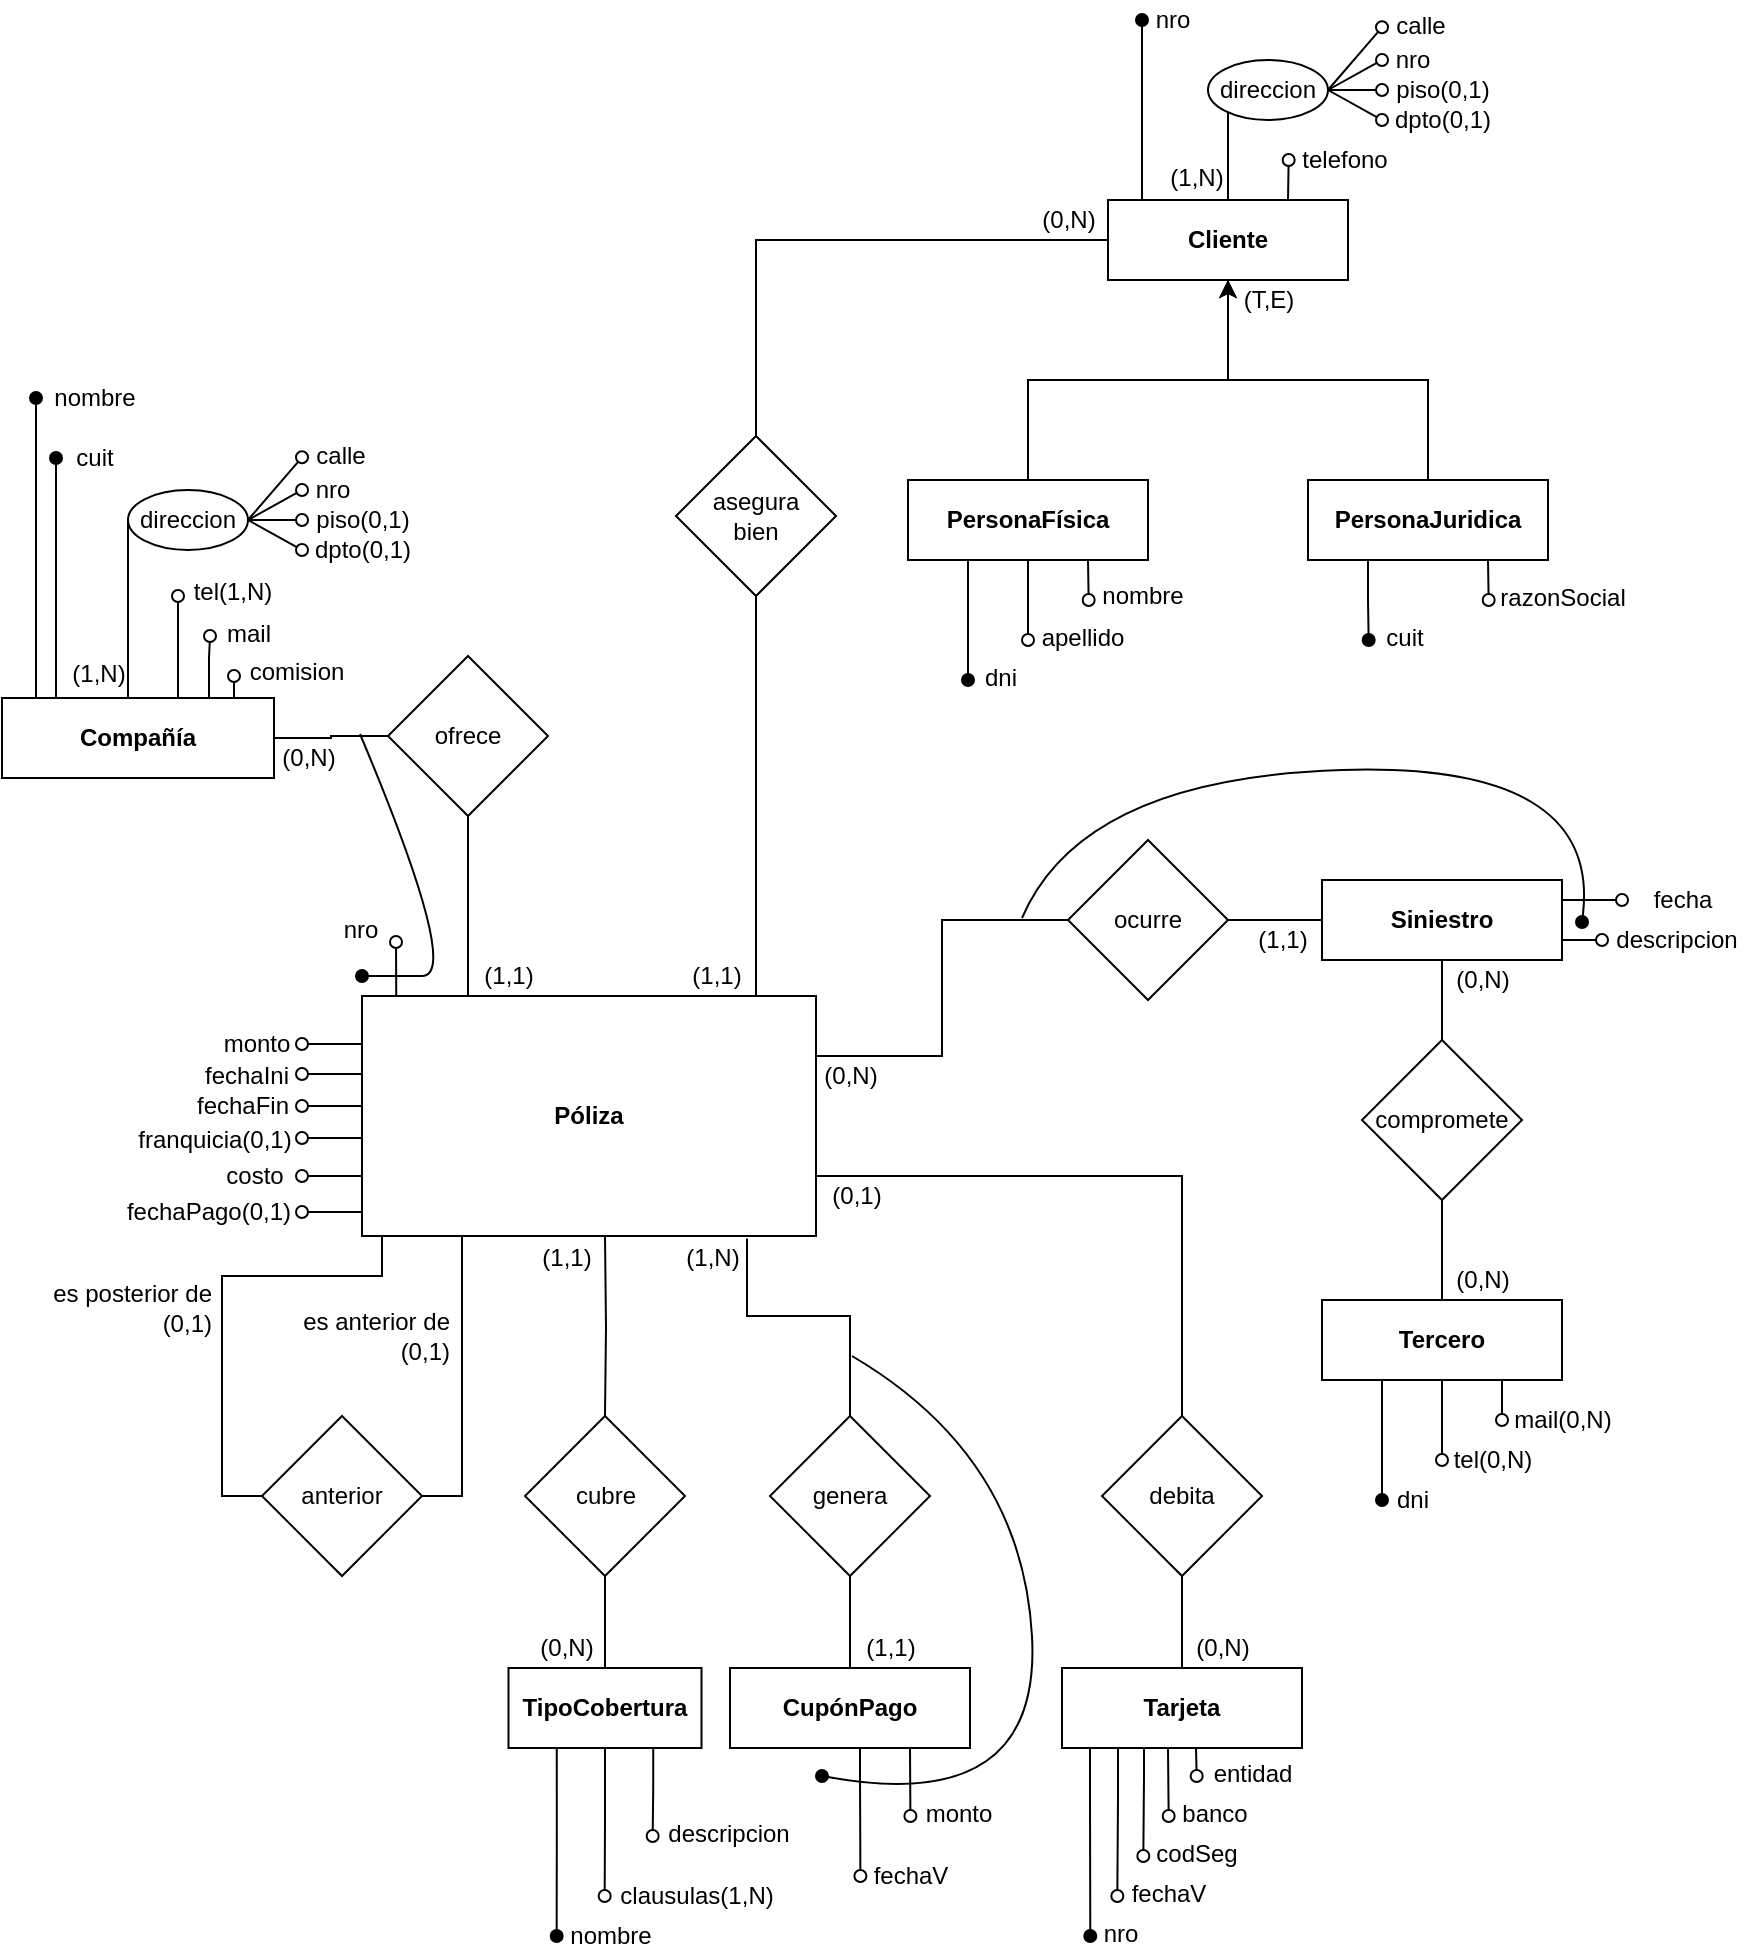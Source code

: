 <mxfile version="17.2.4" type="device"><diagram id="t_TTDD3lENmrifHPgmOO" name="Página-1"><mxGraphModel dx="1695" dy="565" grid="1" gridSize="10" guides="1" tooltips="1" connect="1" arrows="1" fold="1" page="1" pageScale="1" pageWidth="827" pageHeight="1169" math="0" shadow="0"><root><mxCell id="0"/><mxCell id="1" parent="0"/><mxCell id="Z86FWM4qyyro3X5JIJhJ-147" style="edgeStyle=orthogonalEdgeStyle;rounded=0;orthogonalLoop=1;jettySize=auto;html=1;exitX=0.5;exitY=0;exitDx=0;exitDy=0;endArrow=oval;endFill=0;" parent="1" edge="1"><mxGeometry relative="1" as="geometry"><mxPoint x="66" y="380" as="targetPoint"/><mxPoint x="66" y="391" as="sourcePoint"/></mxGeometry></mxCell><mxCell id="Z86FWM4qyyro3X5JIJhJ-149" style="edgeStyle=orthogonalEdgeStyle;rounded=0;orthogonalLoop=1;jettySize=auto;html=1;exitX=0.5;exitY=0;exitDx=0;exitDy=0;endArrow=oval;endFill=0;" parent="1" edge="1"><mxGeometry relative="1" as="geometry"><mxPoint x="38" y="340" as="targetPoint"/><mxPoint x="38" y="391" as="sourcePoint"/></mxGeometry></mxCell><mxCell id="Z86FWM4qyyro3X5JIJhJ-1" value="Compañía" style="rounded=0;whiteSpace=wrap;html=1;fontStyle=1" parent="1" vertex="1"><mxGeometry x="-50" y="391" width="136" height="40" as="geometry"/></mxCell><mxCell id="Z86FWM4qyyro3X5JIJhJ-36" style="edgeStyle=orthogonalEdgeStyle;rounded=0;orthogonalLoop=1;jettySize=auto;html=1;exitX=0;exitY=0.5;exitDx=0;exitDy=0;entryX=0.5;entryY=0;entryDx=0;entryDy=0;endArrow=none;endFill=0;" parent="1" source="Z86FWM4qyyro3X5JIJhJ-2" target="Z86FWM4qyyro3X5JIJhJ-35" edge="1"><mxGeometry relative="1" as="geometry"/></mxCell><mxCell id="Z86FWM4qyyro3X5JIJhJ-103" style="edgeStyle=orthogonalEdgeStyle;rounded=0;orthogonalLoop=1;jettySize=auto;html=1;exitX=0.75;exitY=0;exitDx=0;exitDy=0;endArrow=oval;endFill=0;" parent="1" source="Z86FWM4qyyro3X5JIJhJ-2" edge="1"><mxGeometry relative="1" as="geometry"><mxPoint x="593.333" y="122" as="targetPoint"/></mxGeometry></mxCell><mxCell id="Z86FWM4qyyro3X5JIJhJ-110" style="edgeStyle=orthogonalEdgeStyle;rounded=0;orthogonalLoop=1;jettySize=auto;html=1;exitX=0.5;exitY=0;exitDx=0;exitDy=0;entryX=0;entryY=0.5;entryDx=0;entryDy=0;endArrow=none;endFill=0;" parent="1" source="Z86FWM4qyyro3X5JIJhJ-2" target="Z86FWM4qyyro3X5JIJhJ-107" edge="1"><mxGeometry relative="1" as="geometry"><Array as="points"><mxPoint x="563" y="87"/></Array></mxGeometry></mxCell><mxCell id="Z86FWM4qyyro3X5JIJhJ-111" style="edgeStyle=orthogonalEdgeStyle;rounded=0;orthogonalLoop=1;jettySize=auto;html=1;exitX=0.25;exitY=0;exitDx=0;exitDy=0;endArrow=oval;endFill=1;" parent="1" source="Z86FWM4qyyro3X5JIJhJ-2" edge="1"><mxGeometry relative="1" as="geometry"><mxPoint x="520" y="52" as="targetPoint"/><Array as="points"><mxPoint x="520" y="142"/></Array></mxGeometry></mxCell><mxCell id="Z86FWM4qyyro3X5JIJhJ-2" value="Cliente" style="rounded=0;whiteSpace=wrap;html=1;fontStyle=1" parent="1" vertex="1"><mxGeometry x="503" y="142" width="120" height="40" as="geometry"/></mxCell><mxCell id="Z86FWM4qyyro3X5JIJhJ-5" style="edgeStyle=orthogonalEdgeStyle;rounded=0;orthogonalLoop=1;jettySize=auto;html=1;exitX=0.5;exitY=0;exitDx=0;exitDy=0;entryX=0.5;entryY=1;entryDx=0;entryDy=0;" parent="1" source="Z86FWM4qyyro3X5JIJhJ-3" target="Z86FWM4qyyro3X5JIJhJ-2" edge="1"><mxGeometry relative="1" as="geometry"/></mxCell><mxCell id="Z86FWM4qyyro3X5JIJhJ-121" style="edgeStyle=none;rounded=0;orthogonalLoop=1;jettySize=auto;html=1;exitX=0.25;exitY=1;exitDx=0;exitDy=0;endArrow=oval;endFill=1;" parent="1" source="Z86FWM4qyyro3X5JIJhJ-3" edge="1"><mxGeometry relative="1" as="geometry"><mxPoint x="433" y="382" as="targetPoint"/></mxGeometry></mxCell><mxCell id="Z86FWM4qyyro3X5JIJhJ-122" style="edgeStyle=orthogonalEdgeStyle;rounded=0;orthogonalLoop=1;jettySize=auto;html=1;exitX=0.5;exitY=1;exitDx=0;exitDy=0;endArrow=oval;endFill=0;" parent="1" source="Z86FWM4qyyro3X5JIJhJ-3" edge="1"><mxGeometry relative="1" as="geometry"><mxPoint x="463" y="362" as="targetPoint"/></mxGeometry></mxCell><mxCell id="Z86FWM4qyyro3X5JIJhJ-123" style="edgeStyle=none;rounded=0;orthogonalLoop=1;jettySize=auto;html=1;exitX=0.75;exitY=1;exitDx=0;exitDy=0;endArrow=oval;endFill=0;" parent="1" source="Z86FWM4qyyro3X5JIJhJ-3" edge="1"><mxGeometry relative="1" as="geometry"><mxPoint x="493.333" y="342" as="targetPoint"/></mxGeometry></mxCell><mxCell id="Z86FWM4qyyro3X5JIJhJ-3" value="PersonaFísica" style="rounded=0;whiteSpace=wrap;html=1;fontStyle=1" parent="1" vertex="1"><mxGeometry x="403" y="282" width="120" height="40" as="geometry"/></mxCell><mxCell id="Z86FWM4qyyro3X5JIJhJ-6" style="edgeStyle=orthogonalEdgeStyle;rounded=0;orthogonalLoop=1;jettySize=auto;html=1;exitX=0.5;exitY=0;exitDx=0;exitDy=0;entryX=0.5;entryY=1;entryDx=0;entryDy=0;" parent="1" source="Z86FWM4qyyro3X5JIJhJ-4" target="Z86FWM4qyyro3X5JIJhJ-2" edge="1"><mxGeometry relative="1" as="geometry"/></mxCell><mxCell id="Z86FWM4qyyro3X5JIJhJ-127" style="edgeStyle=orthogonalEdgeStyle;rounded=0;orthogonalLoop=1;jettySize=auto;html=1;exitX=0.75;exitY=1;exitDx=0;exitDy=0;endArrow=oval;endFill=0;" parent="1" source="Z86FWM4qyyro3X5JIJhJ-4" edge="1"><mxGeometry relative="1" as="geometry"><mxPoint x="693.333" y="342" as="targetPoint"/></mxGeometry></mxCell><mxCell id="Z86FWM4qyyro3X5JIJhJ-129" style="edgeStyle=orthogonalEdgeStyle;rounded=0;orthogonalLoop=1;jettySize=auto;html=1;exitX=0.25;exitY=1;exitDx=0;exitDy=0;endArrow=oval;endFill=1;" parent="1" source="Z86FWM4qyyro3X5JIJhJ-4" edge="1"><mxGeometry relative="1" as="geometry"><mxPoint x="633.333" y="362" as="targetPoint"/></mxGeometry></mxCell><mxCell id="Z86FWM4qyyro3X5JIJhJ-4" value="PersonaJuridica" style="rounded=0;whiteSpace=wrap;html=1;fontStyle=1" parent="1" vertex="1"><mxGeometry x="603" y="282" width="120" height="40" as="geometry"/></mxCell><mxCell id="Z86FWM4qyyro3X5JIJhJ-7" value="(T,E)" style="text;html=1;align=center;verticalAlign=middle;resizable=0;points=[];autosize=1;strokeColor=none;fillColor=none;" parent="1" vertex="1"><mxGeometry x="563" y="182" width="40" height="20" as="geometry"/></mxCell><mxCell id="Z86FWM4qyyro3X5JIJhJ-18" style="edgeStyle=orthogonalEdgeStyle;rounded=0;orthogonalLoop=1;jettySize=auto;html=1;exitX=0.5;exitY=1;exitDx=0;exitDy=0;entryX=0.5;entryY=0;entryDx=0;entryDy=0;endArrow=none;endFill=0;" parent="1" target="Z86FWM4qyyro3X5JIJhJ-17" edge="1"><mxGeometry relative="1" as="geometry"><mxPoint x="251.5" y="660.0" as="sourcePoint"/></mxGeometry></mxCell><mxCell id="Z86FWM4qyyro3X5JIJhJ-21" style="edgeStyle=orthogonalEdgeStyle;rounded=0;orthogonalLoop=1;jettySize=auto;html=1;exitX=0.848;exitY=1.01;exitDx=0;exitDy=0;entryX=0.5;entryY=0;entryDx=0;entryDy=0;endArrow=none;endFill=0;exitPerimeter=0;" parent="1" source="Z86FWM4qyyro3X5JIJhJ-8" target="Z86FWM4qyyro3X5JIJhJ-20" edge="1"><mxGeometry relative="1" as="geometry"><Array as="points"><mxPoint x="322" y="700"/><mxPoint x="374" y="700"/></Array></mxGeometry></mxCell><mxCell id="Z86FWM4qyyro3X5JIJhJ-24" style="edgeStyle=orthogonalEdgeStyle;rounded=0;orthogonalLoop=1;jettySize=auto;html=1;exitX=0.25;exitY=1;exitDx=0;exitDy=0;entryX=1;entryY=0.5;entryDx=0;entryDy=0;endArrow=none;endFill=0;" parent="1" source="Z86FWM4qyyro3X5JIJhJ-8" target="Z86FWM4qyyro3X5JIJhJ-23" edge="1"><mxGeometry relative="1" as="geometry"><Array as="points"><mxPoint x="180" y="660"/><mxPoint x="180" y="790"/></Array></mxGeometry></mxCell><mxCell id="Z86FWM4qyyro3X5JIJhJ-27" style="edgeStyle=orthogonalEdgeStyle;rounded=0;orthogonalLoop=1;jettySize=auto;html=1;exitX=1;exitY=0.75;exitDx=0;exitDy=0;entryX=0.5;entryY=0;entryDx=0;entryDy=0;endArrow=none;endFill=0;" parent="1" source="Z86FWM4qyyro3X5JIJhJ-8" target="Z86FWM4qyyro3X5JIJhJ-26" edge="1"><mxGeometry relative="1" as="geometry"/></mxCell><mxCell id="Z86FWM4qyyro3X5JIJhJ-30" style="edgeStyle=orthogonalEdgeStyle;rounded=0;orthogonalLoop=1;jettySize=auto;html=1;exitX=1;exitY=0.25;exitDx=0;exitDy=0;entryX=0;entryY=0.5;entryDx=0;entryDy=0;endArrow=none;endFill=0;" parent="1" source="Z86FWM4qyyro3X5JIJhJ-8" target="Z86FWM4qyyro3X5JIJhJ-29" edge="1"><mxGeometry relative="1" as="geometry"/></mxCell><mxCell id="Z86FWM4qyyro3X5JIJhJ-56" style="edgeStyle=orthogonalEdgeStyle;rounded=0;orthogonalLoop=1;jettySize=auto;html=1;exitX=0.115;exitY=-0.019;exitDx=0;exitDy=0;endArrow=oval;endFill=0;exitPerimeter=0;" parent="1" edge="1"><mxGeometry relative="1" as="geometry"><mxPoint x="147" y="513" as="targetPoint"/><mxPoint x="147.105" y="540.72" as="sourcePoint"/><Array as="points"><mxPoint x="147" y="533"/><mxPoint x="147" y="533"/></Array></mxGeometry></mxCell><mxCell id="Z86FWM4qyyro3X5JIJhJ-8" value="Póliza" style="rounded=0;whiteSpace=wrap;html=1;fontStyle=1" parent="1" vertex="1"><mxGeometry x="130" y="540" width="227" height="120" as="geometry"/></mxCell><mxCell id="Z86FWM4qyyro3X5JIJhJ-52" style="edgeStyle=orthogonalEdgeStyle;rounded=0;orthogonalLoop=1;jettySize=auto;html=1;exitX=0.25;exitY=1;exitDx=0;exitDy=0;endArrow=oval;endFill=0;" parent="1" edge="1"><mxGeometry relative="1" as="geometry"><mxPoint x="379.2" y="980" as="targetPoint"/><mxPoint x="379" y="916" as="sourcePoint"/><Array as="points"><mxPoint x="379" y="930"/><mxPoint x="379" y="930"/></Array></mxGeometry></mxCell><mxCell id="Z86FWM4qyyro3X5JIJhJ-54" style="edgeStyle=orthogonalEdgeStyle;rounded=0;orthogonalLoop=1;jettySize=auto;html=1;exitX=0.75;exitY=1;exitDx=0;exitDy=0;endArrow=oval;endFill=0;" parent="1" source="Z86FWM4qyyro3X5JIJhJ-9" edge="1"><mxGeometry relative="1" as="geometry"><mxPoint x="404.2" y="950" as="targetPoint"/></mxGeometry></mxCell><mxCell id="Z86FWM4qyyro3X5JIJhJ-9" value="CupónPago" style="rounded=0;whiteSpace=wrap;html=1;fontStyle=1" parent="1" vertex="1"><mxGeometry x="314" y="876" width="120" height="40" as="geometry"/></mxCell><mxCell id="Z86FWM4qyyro3X5JIJhJ-155" style="edgeStyle=orthogonalEdgeStyle;rounded=0;orthogonalLoop=1;jettySize=auto;html=1;exitX=0.25;exitY=1;exitDx=0;exitDy=0;endArrow=oval;endFill=1;" parent="1" source="Z86FWM4qyyro3X5JIJhJ-10" edge="1"><mxGeometry relative="1" as="geometry"><mxPoint x="227.333" y="1010" as="targetPoint"/></mxGeometry></mxCell><mxCell id="Z86FWM4qyyro3X5JIJhJ-157" style="edgeStyle=orthogonalEdgeStyle;rounded=0;orthogonalLoop=1;jettySize=auto;html=1;exitX=0.5;exitY=1;exitDx=0;exitDy=0;endArrow=oval;endFill=0;" parent="1" source="Z86FWM4qyyro3X5JIJhJ-10" edge="1"><mxGeometry relative="1" as="geometry"><mxPoint x="251.333" y="990" as="targetPoint"/></mxGeometry></mxCell><mxCell id="Z86FWM4qyyro3X5JIJhJ-160" style="edgeStyle=orthogonalEdgeStyle;rounded=0;orthogonalLoop=1;jettySize=auto;html=1;exitX=0.75;exitY=1;exitDx=0;exitDy=0;endArrow=oval;endFill=0;" parent="1" source="Z86FWM4qyyro3X5JIJhJ-10" edge="1"><mxGeometry relative="1" as="geometry"><mxPoint x="275.333" y="960" as="targetPoint"/></mxGeometry></mxCell><mxCell id="Z86FWM4qyyro3X5JIJhJ-10" value="TipoCobertura" style="rounded=0;whiteSpace=wrap;html=1;fontStyle=1" parent="1" vertex="1"><mxGeometry x="203.25" y="876" width="96.5" height="40" as="geometry"/></mxCell><mxCell id="Z86FWM4qyyro3X5JIJhJ-74" style="edgeStyle=orthogonalEdgeStyle;rounded=0;orthogonalLoop=1;jettySize=auto;html=1;exitX=0.25;exitY=1;exitDx=0;exitDy=0;endArrow=oval;endFill=1;" parent="1" edge="1"><mxGeometry relative="1" as="geometry"><mxPoint x="494.143" y="1010" as="targetPoint"/><mxPoint x="494" y="916" as="sourcePoint"/><Array as="points"><mxPoint x="494" y="940"/><mxPoint x="494" y="940"/></Array></mxGeometry></mxCell><mxCell id="Z86FWM4qyyro3X5JIJhJ-75" style="edgeStyle=orthogonalEdgeStyle;rounded=0;orthogonalLoop=1;jettySize=auto;html=1;exitX=0.5;exitY=1;exitDx=0;exitDy=0;endArrow=oval;endFill=0;" parent="1" edge="1"><mxGeometry relative="1" as="geometry"><mxPoint x="507.667" y="990" as="targetPoint"/><mxPoint x="508" y="916" as="sourcePoint"/><Array as="points"><mxPoint x="508" y="940"/><mxPoint x="508" y="940"/></Array></mxGeometry></mxCell><mxCell id="Z86FWM4qyyro3X5JIJhJ-76" style="edgeStyle=orthogonalEdgeStyle;rounded=0;orthogonalLoop=1;jettySize=auto;html=1;exitX=0.5;exitY=1;exitDx=0;exitDy=0;endArrow=oval;endFill=0;" parent="1" edge="1"><mxGeometry relative="1" as="geometry"><mxPoint x="520.667" y="970" as="targetPoint"/><mxPoint x="521" y="916" as="sourcePoint"/><Array as="points"><mxPoint x="521" y="930"/><mxPoint x="521" y="930"/></Array></mxGeometry></mxCell><mxCell id="Z86FWM4qyyro3X5JIJhJ-77" style="edgeStyle=orthogonalEdgeStyle;rounded=0;orthogonalLoop=1;jettySize=auto;html=1;exitX=0.5;exitY=1;exitDx=0;exitDy=0;endArrow=oval;endFill=0;" parent="1" edge="1"><mxGeometry relative="1" as="geometry"><mxPoint x="533.333" y="950" as="targetPoint"/><mxPoint x="533" y="916" as="sourcePoint"/></mxGeometry></mxCell><mxCell id="Z86FWM4qyyro3X5JIJhJ-78" style="edgeStyle=orthogonalEdgeStyle;rounded=0;orthogonalLoop=1;jettySize=auto;html=1;exitX=0.75;exitY=1;exitDx=0;exitDy=0;endArrow=oval;endFill=0;" parent="1" edge="1"><mxGeometry relative="1" as="geometry"><mxPoint x="547.333" y="930" as="targetPoint"/><mxPoint x="547" y="916" as="sourcePoint"/></mxGeometry></mxCell><mxCell id="Z86FWM4qyyro3X5JIJhJ-11" value="Tarjeta" style="rounded=0;whiteSpace=wrap;html=1;fontStyle=1" parent="1" vertex="1"><mxGeometry x="480" y="876" width="120" height="40" as="geometry"/></mxCell><mxCell id="Z86FWM4qyyro3X5JIJhJ-33" style="edgeStyle=orthogonalEdgeStyle;rounded=0;orthogonalLoop=1;jettySize=auto;html=1;exitX=0.5;exitY=1;exitDx=0;exitDy=0;entryX=0.5;entryY=0;entryDx=0;entryDy=0;endArrow=none;endFill=0;" parent="1" source="Z86FWM4qyyro3X5JIJhJ-12" target="Z86FWM4qyyro3X5JIJhJ-32" edge="1"><mxGeometry relative="1" as="geometry"/></mxCell><mxCell id="Z86FWM4qyyro3X5JIJhJ-84" style="edgeStyle=orthogonalEdgeStyle;rounded=0;orthogonalLoop=1;jettySize=auto;html=1;exitX=1;exitY=0.25;exitDx=0;exitDy=0;endArrow=oval;endFill=0;" parent="1" source="Z86FWM4qyyro3X5JIJhJ-12" edge="1"><mxGeometry relative="1" as="geometry"><mxPoint x="760" y="492" as="targetPoint"/></mxGeometry></mxCell><mxCell id="Z86FWM4qyyro3X5JIJhJ-86" style="edgeStyle=orthogonalEdgeStyle;rounded=0;orthogonalLoop=1;jettySize=auto;html=1;exitX=1;exitY=0.75;exitDx=0;exitDy=0;endArrow=oval;endFill=0;" parent="1" source="Z86FWM4qyyro3X5JIJhJ-12" edge="1"><mxGeometry relative="1" as="geometry"><mxPoint x="750" y="512.333" as="targetPoint"/></mxGeometry></mxCell><mxCell id="Z86FWM4qyyro3X5JIJhJ-12" value="Siniestro" style="rounded=0;whiteSpace=wrap;html=1;fontStyle=1" parent="1" vertex="1"><mxGeometry x="610" y="482" width="120" height="40" as="geometry"/></mxCell><mxCell id="Z86FWM4qyyro3X5JIJhJ-96" style="edgeStyle=orthogonalEdgeStyle;rounded=0;orthogonalLoop=1;jettySize=auto;html=1;exitX=0.25;exitY=1;exitDx=0;exitDy=0;endArrow=oval;endFill=1;" parent="1" source="Z86FWM4qyyro3X5JIJhJ-13" edge="1"><mxGeometry relative="1" as="geometry"><mxPoint x="640" y="792" as="targetPoint"/></mxGeometry></mxCell><mxCell id="Z86FWM4qyyro3X5JIJhJ-97" style="edgeStyle=orthogonalEdgeStyle;rounded=0;orthogonalLoop=1;jettySize=auto;html=1;exitX=0.5;exitY=1;exitDx=0;exitDy=0;endArrow=oval;endFill=0;" parent="1" source="Z86FWM4qyyro3X5JIJhJ-13" edge="1"><mxGeometry relative="1" as="geometry"><mxPoint x="670" y="772" as="targetPoint"/></mxGeometry></mxCell><mxCell id="Z86FWM4qyyro3X5JIJhJ-98" style="edgeStyle=orthogonalEdgeStyle;rounded=0;orthogonalLoop=1;jettySize=auto;html=1;exitX=0.75;exitY=1;exitDx=0;exitDy=0;endArrow=oval;endFill=0;" parent="1" source="Z86FWM4qyyro3X5JIJhJ-13" edge="1"><mxGeometry relative="1" as="geometry"><mxPoint x="700" y="752" as="targetPoint"/></mxGeometry></mxCell><mxCell id="Z86FWM4qyyro3X5JIJhJ-13" value="Tercero" style="rounded=0;whiteSpace=wrap;html=1;fontStyle=1" parent="1" vertex="1"><mxGeometry x="610" y="692" width="120" height="40" as="geometry"/></mxCell><mxCell id="Z86FWM4qyyro3X5JIJhJ-15" style="edgeStyle=orthogonalEdgeStyle;rounded=0;orthogonalLoop=1;jettySize=auto;html=1;exitX=0;exitY=0.5;exitDx=0;exitDy=0;entryX=1;entryY=0.5;entryDx=0;entryDy=0;endArrow=none;endFill=0;" parent="1" source="Z86FWM4qyyro3X5JIJhJ-14" target="Z86FWM4qyyro3X5JIJhJ-1" edge="1"><mxGeometry relative="1" as="geometry"/></mxCell><mxCell id="Z86FWM4qyyro3X5JIJhJ-16" style="edgeStyle=orthogonalEdgeStyle;rounded=0;orthogonalLoop=1;jettySize=auto;html=1;exitX=0.5;exitY=1;exitDx=0;exitDy=0;entryX=0.25;entryY=0;entryDx=0;entryDy=0;endArrow=none;endFill=0;" parent="1" source="Z86FWM4qyyro3X5JIJhJ-14" target="Z86FWM4qyyro3X5JIJhJ-8" edge="1"><mxGeometry relative="1" as="geometry"><Array as="points"><mxPoint x="183" y="540"/></Array></mxGeometry></mxCell><mxCell id="Z86FWM4qyyro3X5JIJhJ-14" value="ofrece" style="rhombus;whiteSpace=wrap;html=1;" parent="1" vertex="1"><mxGeometry x="143" y="370" width="80" height="80" as="geometry"/></mxCell><mxCell id="Z86FWM4qyyro3X5JIJhJ-19" style="edgeStyle=orthogonalEdgeStyle;rounded=0;orthogonalLoop=1;jettySize=auto;html=1;exitX=0.5;exitY=1;exitDx=0;exitDy=0;entryX=0.5;entryY=0;entryDx=0;entryDy=0;endArrow=none;endFill=0;" parent="1" source="Z86FWM4qyyro3X5JIJhJ-17" target="Z86FWM4qyyro3X5JIJhJ-10" edge="1"><mxGeometry relative="1" as="geometry"/></mxCell><mxCell id="Z86FWM4qyyro3X5JIJhJ-17" value="cubre" style="rhombus;whiteSpace=wrap;html=1;" parent="1" vertex="1"><mxGeometry x="211.5" y="750" width="80" height="80" as="geometry"/></mxCell><mxCell id="Z86FWM4qyyro3X5JIJhJ-22" style="edgeStyle=orthogonalEdgeStyle;rounded=0;orthogonalLoop=1;jettySize=auto;html=1;exitX=0.5;exitY=1;exitDx=0;exitDy=0;entryX=0.5;entryY=0;entryDx=0;entryDy=0;endArrow=none;endFill=0;" parent="1" source="Z86FWM4qyyro3X5JIJhJ-20" target="Z86FWM4qyyro3X5JIJhJ-9" edge="1"><mxGeometry relative="1" as="geometry"/></mxCell><mxCell id="Z86FWM4qyyro3X5JIJhJ-20" value="genera" style="rhombus;whiteSpace=wrap;html=1;" parent="1" vertex="1"><mxGeometry x="334" y="750" width="80" height="80" as="geometry"/></mxCell><mxCell id="Z86FWM4qyyro3X5JIJhJ-71" style="edgeStyle=orthogonalEdgeStyle;rounded=0;orthogonalLoop=1;jettySize=auto;html=1;exitX=0;exitY=0.5;exitDx=0;exitDy=0;entryX=0.25;entryY=1;entryDx=0;entryDy=0;endArrow=none;endFill=0;" parent="1" source="Z86FWM4qyyro3X5JIJhJ-23" target="Z86FWM4qyyro3X5JIJhJ-8" edge="1"><mxGeometry relative="1" as="geometry"><Array as="points"><mxPoint x="60" y="790"/><mxPoint x="60" y="680"/><mxPoint x="140" y="680"/><mxPoint x="140" y="660"/></Array></mxGeometry></mxCell><mxCell id="Z86FWM4qyyro3X5JIJhJ-23" value="anterior" style="rhombus;whiteSpace=wrap;html=1;" parent="1" vertex="1"><mxGeometry x="80" y="750" width="80" height="80" as="geometry"/></mxCell><mxCell id="Z86FWM4qyyro3X5JIJhJ-28" style="edgeStyle=orthogonalEdgeStyle;rounded=0;orthogonalLoop=1;jettySize=auto;html=1;exitX=0.5;exitY=1;exitDx=0;exitDy=0;entryX=0.5;entryY=0;entryDx=0;entryDy=0;endArrow=none;endFill=0;" parent="1" source="Z86FWM4qyyro3X5JIJhJ-26" target="Z86FWM4qyyro3X5JIJhJ-11" edge="1"><mxGeometry relative="1" as="geometry"/></mxCell><mxCell id="Z86FWM4qyyro3X5JIJhJ-26" value="debita" style="rhombus;whiteSpace=wrap;html=1;" parent="1" vertex="1"><mxGeometry x="500" y="750" width="80" height="80" as="geometry"/></mxCell><mxCell id="Z86FWM4qyyro3X5JIJhJ-31" style="edgeStyle=orthogonalEdgeStyle;rounded=0;orthogonalLoop=1;jettySize=auto;html=1;exitX=1;exitY=0.5;exitDx=0;exitDy=0;entryX=0;entryY=0.5;entryDx=0;entryDy=0;endArrow=none;endFill=0;" parent="1" source="Z86FWM4qyyro3X5JIJhJ-29" target="Z86FWM4qyyro3X5JIJhJ-12" edge="1"><mxGeometry relative="1" as="geometry"/></mxCell><mxCell id="Z86FWM4qyyro3X5JIJhJ-29" value="ocurre" style="rhombus;whiteSpace=wrap;html=1;" parent="1" vertex="1"><mxGeometry x="483" y="462" width="80" height="80" as="geometry"/></mxCell><mxCell id="Z86FWM4qyyro3X5JIJhJ-34" style="edgeStyle=orthogonalEdgeStyle;rounded=0;orthogonalLoop=1;jettySize=auto;html=1;exitX=0.5;exitY=1;exitDx=0;exitDy=0;entryX=0.5;entryY=0;entryDx=0;entryDy=0;endArrow=none;endFill=0;" parent="1" source="Z86FWM4qyyro3X5JIJhJ-32" target="Z86FWM4qyyro3X5JIJhJ-13" edge="1"><mxGeometry relative="1" as="geometry"/></mxCell><mxCell id="Z86FWM4qyyro3X5JIJhJ-32" value="compromete" style="rhombus;whiteSpace=wrap;html=1;" parent="1" vertex="1"><mxGeometry x="630" y="562" width="80" height="80" as="geometry"/></mxCell><mxCell id="Z86FWM4qyyro3X5JIJhJ-37" style="edgeStyle=orthogonalEdgeStyle;rounded=0;orthogonalLoop=1;jettySize=auto;html=1;exitX=0.5;exitY=1;exitDx=0;exitDy=0;entryX=0.75;entryY=0;entryDx=0;entryDy=0;endArrow=none;endFill=0;" parent="1" source="Z86FWM4qyyro3X5JIJhJ-35" target="Z86FWM4qyyro3X5JIJhJ-8" edge="1"><mxGeometry relative="1" as="geometry"><Array as="points"><mxPoint x="327" y="540"/></Array></mxGeometry></mxCell><mxCell id="Z86FWM4qyyro3X5JIJhJ-35" value="asegura&lt;br&gt;bien" style="rhombus;whiteSpace=wrap;html=1;" parent="1" vertex="1"><mxGeometry x="287" y="260" width="80" height="80" as="geometry"/></mxCell><mxCell id="Z86FWM4qyyro3X5JIJhJ-39" value="(0,N)" style="text;html=1;align=center;verticalAlign=middle;resizable=0;points=[];autosize=1;strokeColor=none;fillColor=none;" parent="1" vertex="1"><mxGeometry x="463" y="142" width="40" height="20" as="geometry"/></mxCell><mxCell id="Z86FWM4qyyro3X5JIJhJ-41" value="(1,1)" style="text;html=1;align=center;verticalAlign=middle;resizable=0;points=[];autosize=1;strokeColor=none;fillColor=none;" parent="1" vertex="1"><mxGeometry x="287" y="520" width="40" height="20" as="geometry"/></mxCell><mxCell id="Z86FWM4qyyro3X5JIJhJ-42" value="(1,1)" style="text;html=1;align=center;verticalAlign=middle;resizable=0;points=[];autosize=1;strokeColor=none;fillColor=none;" parent="1" vertex="1"><mxGeometry x="183" y="520" width="40" height="20" as="geometry"/></mxCell><mxCell id="Z86FWM4qyyro3X5JIJhJ-43" value="(0,N)" style="text;html=1;align=center;verticalAlign=middle;resizable=0;points=[];autosize=1;strokeColor=none;fillColor=none;" parent="1" vertex="1"><mxGeometry x="83" y="411" width="40" height="20" as="geometry"/></mxCell><mxCell id="Z86FWM4qyyro3X5JIJhJ-45" value="es anterior de&lt;br&gt;(0,1)" style="text;html=1;align=right;verticalAlign=middle;resizable=0;points=[];autosize=1;strokeColor=none;fillColor=none;rotation=0;" parent="1" vertex="1"><mxGeometry x="85" y="695" width="90" height="30" as="geometry"/></mxCell><mxCell id="Z86FWM4qyyro3X5JIJhJ-46" value="es posterior de&lt;br&gt;(0,1)" style="text;html=1;align=right;verticalAlign=middle;resizable=0;points=[];autosize=1;strokeColor=none;fillColor=none;" parent="1" vertex="1"><mxGeometry x="-34" y="681" width="90" height="30" as="geometry"/></mxCell><mxCell id="Z86FWM4qyyro3X5JIJhJ-47" value="(1,1)" style="text;html=1;align=center;verticalAlign=middle;resizable=0;points=[];autosize=1;strokeColor=none;fillColor=none;" parent="1" vertex="1"><mxGeometry x="211.5" y="661" width="40" height="20" as="geometry"/></mxCell><mxCell id="Z86FWM4qyyro3X5JIJhJ-49" value="(0,N)" style="text;html=1;align=center;verticalAlign=middle;resizable=0;points=[];autosize=1;strokeColor=none;fillColor=none;" parent="1" vertex="1"><mxGeometry x="211.5" y="856" width="40" height="20" as="geometry"/></mxCell><mxCell id="Z86FWM4qyyro3X5JIJhJ-50" value="(1,N)" style="text;html=1;align=center;verticalAlign=middle;resizable=0;points=[];autosize=1;strokeColor=none;fillColor=none;" parent="1" vertex="1"><mxGeometry x="285" y="661" width="40" height="20" as="geometry"/></mxCell><mxCell id="Z86FWM4qyyro3X5JIJhJ-51" value="(1,1)" style="text;html=1;align=center;verticalAlign=middle;resizable=0;points=[];autosize=1;strokeColor=none;fillColor=none;" parent="1" vertex="1"><mxGeometry x="374" y="856" width="40" height="20" as="geometry"/></mxCell><mxCell id="Z86FWM4qyyro3X5JIJhJ-53" value="monto" style="text;html=1;align=center;verticalAlign=middle;resizable=0;points=[];autosize=1;strokeColor=none;fillColor=none;" parent="1" vertex="1"><mxGeometry x="403" y="939" width="50" height="20" as="geometry"/></mxCell><mxCell id="Z86FWM4qyyro3X5JIJhJ-55" value="fechaV" style="text;html=1;align=center;verticalAlign=middle;resizable=0;points=[];autosize=1;strokeColor=none;fillColor=none;" parent="1" vertex="1"><mxGeometry x="379" y="970" width="50" height="20" as="geometry"/></mxCell><mxCell id="Z86FWM4qyyro3X5JIJhJ-57" value="nro" style="text;html=1;align=center;verticalAlign=middle;resizable=0;points=[];autosize=1;strokeColor=none;fillColor=none;" parent="1" vertex="1"><mxGeometry x="114" y="497" width="30" height="20" as="geometry"/></mxCell><mxCell id="Z86FWM4qyyro3X5JIJhJ-58" value="monto" style="text;html=1;align=center;verticalAlign=middle;resizable=0;points=[];autosize=1;strokeColor=none;fillColor=none;" parent="1" vertex="1"><mxGeometry x="52" y="554" width="50" height="20" as="geometry"/></mxCell><mxCell id="Z86FWM4qyyro3X5JIJhJ-59" style="edgeStyle=orthogonalEdgeStyle;rounded=0;orthogonalLoop=1;jettySize=auto;html=1;exitX=0;exitY=0.25;exitDx=0;exitDy=0;endArrow=oval;endFill=0;" parent="1" edge="1"><mxGeometry relative="1" as="geometry"><mxPoint x="100" y="564.0" as="targetPoint"/><mxPoint x="130" y="564.0" as="sourcePoint"/></mxGeometry></mxCell><mxCell id="Z86FWM4qyyro3X5JIJhJ-60" style="edgeStyle=orthogonalEdgeStyle;rounded=0;orthogonalLoop=1;jettySize=auto;html=1;exitX=0;exitY=0.25;exitDx=0;exitDy=0;endArrow=oval;endFill=0;" parent="1" edge="1"><mxGeometry relative="1" as="geometry"><mxPoint x="100" y="579.0" as="targetPoint"/><mxPoint x="130" y="579.0" as="sourcePoint"/></mxGeometry></mxCell><mxCell id="Z86FWM4qyyro3X5JIJhJ-61" value="fechaIni" style="text;html=1;align=center;verticalAlign=middle;resizable=0;points=[];autosize=1;strokeColor=none;fillColor=none;" parent="1" vertex="1"><mxGeometry x="42" y="570" width="60" height="20" as="geometry"/></mxCell><mxCell id="Z86FWM4qyyro3X5JIJhJ-62" style="edgeStyle=orthogonalEdgeStyle;rounded=0;orthogonalLoop=1;jettySize=auto;html=1;exitX=0;exitY=0.25;exitDx=0;exitDy=0;endArrow=oval;endFill=0;" parent="1" edge="1"><mxGeometry relative="1" as="geometry"><mxPoint x="100" y="595.0" as="targetPoint"/><mxPoint x="130" y="595.0" as="sourcePoint"/></mxGeometry></mxCell><mxCell id="Z86FWM4qyyro3X5JIJhJ-63" value="fechaFin" style="text;html=1;align=center;verticalAlign=middle;resizable=0;points=[];autosize=1;strokeColor=none;fillColor=none;" parent="1" vertex="1"><mxGeometry x="40" y="585" width="60" height="20" as="geometry"/></mxCell><mxCell id="Z86FWM4qyyro3X5JIJhJ-64" style="edgeStyle=orthogonalEdgeStyle;rounded=0;orthogonalLoop=1;jettySize=auto;html=1;exitX=0;exitY=0.25;exitDx=0;exitDy=0;endArrow=oval;endFill=0;" parent="1" edge="1"><mxGeometry relative="1" as="geometry"><mxPoint x="100" y="611.0" as="targetPoint"/><mxPoint x="130" y="611.0" as="sourcePoint"/></mxGeometry></mxCell><mxCell id="Z86FWM4qyyro3X5JIJhJ-65" value="franquicia(0,1)" style="text;html=1;align=center;verticalAlign=middle;resizable=0;points=[];autosize=1;strokeColor=none;fillColor=none;" parent="1" vertex="1"><mxGeometry x="11" y="602" width="90" height="20" as="geometry"/></mxCell><mxCell id="Z86FWM4qyyro3X5JIJhJ-67" style="edgeStyle=orthogonalEdgeStyle;rounded=0;orthogonalLoop=1;jettySize=auto;html=1;exitX=0;exitY=0.25;exitDx=0;exitDy=0;endArrow=oval;endFill=0;" parent="1" edge="1"><mxGeometry relative="1" as="geometry"><mxPoint x="100" y="630.0" as="targetPoint"/><mxPoint x="130" y="630.0" as="sourcePoint"/></mxGeometry></mxCell><mxCell id="Z86FWM4qyyro3X5JIJhJ-68" value="costo" style="text;html=1;align=center;verticalAlign=middle;resizable=0;points=[];autosize=1;strokeColor=none;fillColor=none;" parent="1" vertex="1"><mxGeometry x="56" y="620" width="40" height="20" as="geometry"/></mxCell><mxCell id="Z86FWM4qyyro3X5JIJhJ-69" value="fechaPago(0,1)" style="text;html=1;align=center;verticalAlign=middle;resizable=0;points=[];autosize=1;strokeColor=none;fillColor=none;" parent="1" vertex="1"><mxGeometry x="3" y="638" width="100" height="20" as="geometry"/></mxCell><mxCell id="Z86FWM4qyyro3X5JIJhJ-70" style="edgeStyle=orthogonalEdgeStyle;rounded=0;orthogonalLoop=1;jettySize=auto;html=1;exitX=0;exitY=0.25;exitDx=0;exitDy=0;endArrow=oval;endFill=0;" parent="1" edge="1"><mxGeometry relative="1" as="geometry"><mxPoint x="100" y="648.0" as="targetPoint"/><mxPoint x="130" y="648.0" as="sourcePoint"/></mxGeometry></mxCell><mxCell id="Z86FWM4qyyro3X5JIJhJ-72" value="(0,1)" style="text;html=1;align=center;verticalAlign=middle;resizable=0;points=[];autosize=1;strokeColor=none;fillColor=none;" parent="1" vertex="1"><mxGeometry x="357" y="630" width="40" height="20" as="geometry"/></mxCell><mxCell id="Z86FWM4qyyro3X5JIJhJ-73" value="(0,N)" style="text;html=1;align=center;verticalAlign=middle;resizable=0;points=[];autosize=1;strokeColor=none;fillColor=none;" parent="1" vertex="1"><mxGeometry x="540" y="856" width="40" height="20" as="geometry"/></mxCell><mxCell id="Z86FWM4qyyro3X5JIJhJ-79" value="entidad" style="text;html=1;align=center;verticalAlign=middle;resizable=0;points=[];autosize=1;strokeColor=none;fillColor=none;" parent="1" vertex="1"><mxGeometry x="550" y="919" width="50" height="20" as="geometry"/></mxCell><mxCell id="Z86FWM4qyyro3X5JIJhJ-80" value="banco" style="text;html=1;align=center;verticalAlign=middle;resizable=0;points=[];autosize=1;strokeColor=none;fillColor=none;" parent="1" vertex="1"><mxGeometry x="531" y="939" width="50" height="20" as="geometry"/></mxCell><mxCell id="Z86FWM4qyyro3X5JIJhJ-81" value="codSeg" style="text;html=1;align=center;verticalAlign=middle;resizable=0;points=[];autosize=1;strokeColor=none;fillColor=none;" parent="1" vertex="1"><mxGeometry x="517" y="959" width="60" height="20" as="geometry"/></mxCell><mxCell id="Z86FWM4qyyro3X5JIJhJ-82" value="fechaV" style="text;html=1;align=center;verticalAlign=middle;resizable=0;points=[];autosize=1;strokeColor=none;fillColor=none;" parent="1" vertex="1"><mxGeometry x="508" y="979" width="50" height="20" as="geometry"/></mxCell><mxCell id="Z86FWM4qyyro3X5JIJhJ-83" value="nro" style="text;html=1;align=center;verticalAlign=middle;resizable=0;points=[];autosize=1;strokeColor=none;fillColor=none;" parent="1" vertex="1"><mxGeometry x="494" y="999" width="30" height="20" as="geometry"/></mxCell><mxCell id="Z86FWM4qyyro3X5JIJhJ-85" value="fecha" style="text;html=1;align=center;verticalAlign=middle;resizable=0;points=[];autosize=1;strokeColor=none;fillColor=none;" parent="1" vertex="1"><mxGeometry x="770" y="482" width="40" height="20" as="geometry"/></mxCell><mxCell id="Z86FWM4qyyro3X5JIJhJ-87" value="descripcion" style="text;html=1;align=center;verticalAlign=middle;resizable=0;points=[];autosize=1;strokeColor=none;fillColor=none;" parent="1" vertex="1"><mxGeometry x="747" y="502" width="80" height="20" as="geometry"/></mxCell><mxCell id="Z86FWM4qyyro3X5JIJhJ-88" value="(1,1)" style="text;html=1;align=center;verticalAlign=middle;resizable=0;points=[];autosize=1;strokeColor=none;fillColor=none;" parent="1" vertex="1"><mxGeometry x="570" y="502" width="40" height="20" as="geometry"/></mxCell><mxCell id="Z86FWM4qyyro3X5JIJhJ-90" value="(0,N)" style="text;html=1;align=center;verticalAlign=middle;resizable=0;points=[];autosize=1;strokeColor=none;fillColor=none;" parent="1" vertex="1"><mxGeometry x="354" y="570" width="40" height="20" as="geometry"/></mxCell><mxCell id="Z86FWM4qyyro3X5JIJhJ-91" value="" style="curved=1;endArrow=oval;html=1;rounded=0;endFill=1;" parent="1" edge="1"><mxGeometry width="50" height="50" relative="1" as="geometry"><mxPoint x="460" y="501" as="sourcePoint"/><mxPoint x="740" y="503" as="targetPoint"/><Array as="points"><mxPoint x="490" y="431"/><mxPoint x="750" y="423"/></Array></mxGeometry></mxCell><mxCell id="Z86FWM4qyyro3X5JIJhJ-92" value="(0,N)" style="text;html=1;align=center;verticalAlign=middle;resizable=0;points=[];autosize=1;strokeColor=none;fillColor=none;" parent="1" vertex="1"><mxGeometry x="670" y="672" width="40" height="20" as="geometry"/></mxCell><mxCell id="Z86FWM4qyyro3X5JIJhJ-93" value="(0,N)" style="text;html=1;align=center;verticalAlign=middle;resizable=0;points=[];autosize=1;strokeColor=none;fillColor=none;" parent="1" vertex="1"><mxGeometry x="670" y="522" width="40" height="20" as="geometry"/></mxCell><mxCell id="Z86FWM4qyyro3X5JIJhJ-99" value="mail(0,N)" style="text;html=1;align=center;verticalAlign=middle;resizable=0;points=[];autosize=1;strokeColor=none;fillColor=none;" parent="1" vertex="1"><mxGeometry x="700" y="742" width="60" height="20" as="geometry"/></mxCell><mxCell id="Z86FWM4qyyro3X5JIJhJ-100" value="tel(0,N)" style="text;html=1;align=center;verticalAlign=middle;resizable=0;points=[];autosize=1;strokeColor=none;fillColor=none;" parent="1" vertex="1"><mxGeometry x="670" y="762" width="50" height="20" as="geometry"/></mxCell><mxCell id="Z86FWM4qyyro3X5JIJhJ-101" value="dni&lt;u&gt;&lt;br&gt;&lt;/u&gt;" style="text;html=1;align=center;verticalAlign=middle;resizable=0;points=[];autosize=1;strokeColor=none;fillColor=none;" parent="1" vertex="1"><mxGeometry x="640" y="782" width="30" height="20" as="geometry"/></mxCell><mxCell id="Z86FWM4qyyro3X5JIJhJ-113" style="rounded=0;orthogonalLoop=1;jettySize=auto;html=1;exitX=1;exitY=0.5;exitDx=0;exitDy=0;endArrow=oval;endFill=0;" parent="1" source="Z86FWM4qyyro3X5JIJhJ-107" edge="1"><mxGeometry relative="1" as="geometry"><mxPoint x="640" y="72" as="targetPoint"/></mxGeometry></mxCell><mxCell id="Z86FWM4qyyro3X5JIJhJ-114" style="edgeStyle=none;rounded=0;orthogonalLoop=1;jettySize=auto;html=1;exitX=1;exitY=0.5;exitDx=0;exitDy=0;endArrow=oval;endFill=0;" parent="1" source="Z86FWM4qyyro3X5JIJhJ-107" edge="1"><mxGeometry relative="1" as="geometry"><mxPoint x="640" y="102" as="targetPoint"/></mxGeometry></mxCell><mxCell id="Z86FWM4qyyro3X5JIJhJ-115" style="edgeStyle=none;rounded=0;orthogonalLoop=1;jettySize=auto;html=1;exitX=1;exitY=0.5;exitDx=0;exitDy=0;endArrow=oval;endFill=0;" parent="1" source="Z86FWM4qyyro3X5JIJhJ-107" edge="1"><mxGeometry relative="1" as="geometry"><mxPoint x="640" y="87" as="targetPoint"/></mxGeometry></mxCell><mxCell id="Z86FWM4qyyro3X5JIJhJ-116" style="edgeStyle=none;rounded=0;orthogonalLoop=1;jettySize=auto;html=1;exitX=1;exitY=0.5;exitDx=0;exitDy=0;endArrow=oval;endFill=0;entryX=0;entryY=-0.317;entryDx=0;entryDy=0;entryPerimeter=0;" parent="1" source="Z86FWM4qyyro3X5JIJhJ-107" target="Z86FWM4qyyro3X5JIJhJ-118" edge="1"><mxGeometry relative="1" as="geometry"><mxPoint x="640" y="52" as="targetPoint"/></mxGeometry></mxCell><mxCell id="Z86FWM4qyyro3X5JIJhJ-107" value="direccion" style="ellipse;whiteSpace=wrap;html=1;" parent="1" vertex="1"><mxGeometry x="553" y="72" width="60" height="30" as="geometry"/></mxCell><mxCell id="Z86FWM4qyyro3X5JIJhJ-109" value="telefono" style="text;html=1;align=center;verticalAlign=middle;resizable=0;points=[];autosize=1;strokeColor=none;fillColor=none;" parent="1" vertex="1"><mxGeometry x="591" y="112" width="60" height="20" as="geometry"/></mxCell><mxCell id="Z86FWM4qyyro3X5JIJhJ-112" value="nro" style="text;html=1;align=center;verticalAlign=middle;resizable=0;points=[];autosize=1;strokeColor=none;fillColor=none;" parent="1" vertex="1"><mxGeometry x="520" y="42" width="30" height="20" as="geometry"/></mxCell><mxCell id="Z86FWM4qyyro3X5JIJhJ-117" value="calle" style="text;html=1;align=center;verticalAlign=middle;resizable=0;points=[];autosize=1;strokeColor=none;fillColor=none;" parent="1" vertex="1"><mxGeometry x="639" y="45" width="40" height="20" as="geometry"/></mxCell><mxCell id="Z86FWM4qyyro3X5JIJhJ-118" value="nro" style="text;html=1;align=center;verticalAlign=middle;resizable=0;points=[];autosize=1;strokeColor=none;fillColor=none;" parent="1" vertex="1"><mxGeometry x="640" y="62" width="30" height="20" as="geometry"/></mxCell><mxCell id="Z86FWM4qyyro3X5JIJhJ-119" value="piso(0,1)" style="text;html=1;align=center;verticalAlign=middle;resizable=0;points=[];autosize=1;strokeColor=none;fillColor=none;" parent="1" vertex="1"><mxGeometry x="640" y="77" width="60" height="20" as="geometry"/></mxCell><mxCell id="Z86FWM4qyyro3X5JIJhJ-120" value="dpto(0,1)" style="text;html=1;align=center;verticalAlign=middle;resizable=0;points=[];autosize=1;strokeColor=none;fillColor=none;" parent="1" vertex="1"><mxGeometry x="640" y="92" width="60" height="20" as="geometry"/></mxCell><mxCell id="Z86FWM4qyyro3X5JIJhJ-124" value="nombre" style="text;html=1;align=center;verticalAlign=middle;resizable=0;points=[];autosize=1;strokeColor=none;fillColor=none;" parent="1" vertex="1"><mxGeometry x="490" y="330" width="60" height="20" as="geometry"/></mxCell><mxCell id="Z86FWM4qyyro3X5JIJhJ-125" value="apellido" style="text;html=1;align=center;verticalAlign=middle;resizable=0;points=[];autosize=1;strokeColor=none;fillColor=none;" parent="1" vertex="1"><mxGeometry x="460" y="351" width="60" height="20" as="geometry"/></mxCell><mxCell id="Z86FWM4qyyro3X5JIJhJ-126" value="dni" style="text;html=1;align=center;verticalAlign=middle;resizable=0;points=[];autosize=1;strokeColor=none;fillColor=none;" parent="1" vertex="1"><mxGeometry x="434" y="371" width="30" height="20" as="geometry"/></mxCell><mxCell id="Z86FWM4qyyro3X5JIJhJ-128" value="razonSocial" style="text;html=1;align=center;verticalAlign=middle;resizable=0;points=[];autosize=1;strokeColor=none;fillColor=none;" parent="1" vertex="1"><mxGeometry x="690" y="331" width="80" height="20" as="geometry"/></mxCell><mxCell id="Z86FWM4qyyro3X5JIJhJ-130" value="cuit" style="text;html=1;align=center;verticalAlign=middle;resizable=0;points=[];autosize=1;strokeColor=none;fillColor=none;" parent="1" vertex="1"><mxGeometry x="636" y="351" width="30" height="20" as="geometry"/></mxCell><mxCell id="Z86FWM4qyyro3X5JIJhJ-131" style="edgeStyle=orthogonalEdgeStyle;rounded=0;orthogonalLoop=1;jettySize=auto;html=1;exitX=0.75;exitY=0;exitDx=0;exitDy=0;endArrow=oval;endFill=0;" parent="1" edge="1"><mxGeometry relative="1" as="geometry"><mxPoint x="54" y="360" as="targetPoint"/><mxPoint x="53.5" y="391" as="sourcePoint"/><Array as="points"><mxPoint x="54" y="371"/><mxPoint x="54" y="350"/></Array></mxGeometry></mxCell><mxCell id="Z86FWM4qyyro3X5JIJhJ-132" style="edgeStyle=orthogonalEdgeStyle;rounded=0;orthogonalLoop=1;jettySize=auto;html=1;exitX=0.5;exitY=0;exitDx=0;exitDy=0;entryX=0;entryY=0.5;entryDx=0;entryDy=0;endArrow=none;endFill=0;" parent="1" target="Z86FWM4qyyro3X5JIJhJ-138" edge="1"><mxGeometry relative="1" as="geometry"><mxPoint x="23.5" y="391" as="sourcePoint"/><Array as="points"><mxPoint x="13" y="391"/></Array></mxGeometry></mxCell><mxCell id="Z86FWM4qyyro3X5JIJhJ-133" style="edgeStyle=orthogonalEdgeStyle;rounded=0;orthogonalLoop=1;jettySize=auto;html=1;exitX=0.5;exitY=0;exitDx=0;exitDy=0;endArrow=oval;endFill=1;" parent="1" source="Z86FWM4qyyro3X5JIJhJ-1" edge="1"><mxGeometry relative="1" as="geometry"><mxPoint x="-33" y="241" as="targetPoint"/><mxPoint x="-19.5" y="392" as="sourcePoint"/><Array as="points"><mxPoint x="-33" y="391"/></Array></mxGeometry></mxCell><mxCell id="Z86FWM4qyyro3X5JIJhJ-134" style="rounded=0;orthogonalLoop=1;jettySize=auto;html=1;exitX=1;exitY=0.5;exitDx=0;exitDy=0;endArrow=oval;endFill=0;" parent="1" source="Z86FWM4qyyro3X5JIJhJ-138" edge="1"><mxGeometry relative="1" as="geometry"><mxPoint x="100" y="287" as="targetPoint"/></mxGeometry></mxCell><mxCell id="Z86FWM4qyyro3X5JIJhJ-135" style="edgeStyle=none;rounded=0;orthogonalLoop=1;jettySize=auto;html=1;exitX=1;exitY=0.5;exitDx=0;exitDy=0;endArrow=oval;endFill=0;" parent="1" source="Z86FWM4qyyro3X5JIJhJ-138" edge="1"><mxGeometry relative="1" as="geometry"><mxPoint x="100" y="317" as="targetPoint"/></mxGeometry></mxCell><mxCell id="Z86FWM4qyyro3X5JIJhJ-136" style="edgeStyle=none;rounded=0;orthogonalLoop=1;jettySize=auto;html=1;exitX=1;exitY=0.5;exitDx=0;exitDy=0;endArrow=oval;endFill=0;" parent="1" source="Z86FWM4qyyro3X5JIJhJ-138" edge="1"><mxGeometry relative="1" as="geometry"><mxPoint x="100" y="302" as="targetPoint"/></mxGeometry></mxCell><mxCell id="Z86FWM4qyyro3X5JIJhJ-137" style="edgeStyle=none;rounded=0;orthogonalLoop=1;jettySize=auto;html=1;exitX=1;exitY=0.5;exitDx=0;exitDy=0;endArrow=oval;endFill=0;entryX=0;entryY=-0.317;entryDx=0;entryDy=0;entryPerimeter=0;" parent="1" source="Z86FWM4qyyro3X5JIJhJ-138" target="Z86FWM4qyyro3X5JIJhJ-142" edge="1"><mxGeometry relative="1" as="geometry"><mxPoint x="100" y="267" as="targetPoint"/></mxGeometry></mxCell><mxCell id="Z86FWM4qyyro3X5JIJhJ-138" value="direccion" style="ellipse;whiteSpace=wrap;html=1;" parent="1" vertex="1"><mxGeometry x="13" y="287" width="60" height="30" as="geometry"/></mxCell><mxCell id="Z86FWM4qyyro3X5JIJhJ-139" value="mail" style="text;html=1;align=center;verticalAlign=middle;resizable=0;points=[];autosize=1;strokeColor=none;fillColor=none;" parent="1" vertex="1"><mxGeometry x="53" y="349" width="40" height="20" as="geometry"/></mxCell><mxCell id="Z86FWM4qyyro3X5JIJhJ-140" value="nombre" style="text;html=1;align=center;verticalAlign=middle;resizable=0;points=[];autosize=1;strokeColor=none;fillColor=none;" parent="1" vertex="1"><mxGeometry x="-34" y="231" width="60" height="20" as="geometry"/></mxCell><mxCell id="Z86FWM4qyyro3X5JIJhJ-141" value="calle" style="text;html=1;align=center;verticalAlign=middle;resizable=0;points=[];autosize=1;strokeColor=none;fillColor=none;" parent="1" vertex="1"><mxGeometry x="99" y="260" width="40" height="20" as="geometry"/></mxCell><mxCell id="Z86FWM4qyyro3X5JIJhJ-142" value="nro" style="text;html=1;align=center;verticalAlign=middle;resizable=0;points=[];autosize=1;strokeColor=none;fillColor=none;" parent="1" vertex="1"><mxGeometry x="100" y="277" width="30" height="20" as="geometry"/></mxCell><mxCell id="Z86FWM4qyyro3X5JIJhJ-143" value="piso(0,1)" style="text;html=1;align=center;verticalAlign=middle;resizable=0;points=[];autosize=1;strokeColor=none;fillColor=none;" parent="1" vertex="1"><mxGeometry x="100" y="292" width="60" height="20" as="geometry"/></mxCell><mxCell id="Z86FWM4qyyro3X5JIJhJ-144" value="dpto(0,1)" style="text;html=1;align=center;verticalAlign=middle;resizable=0;points=[];autosize=1;strokeColor=none;fillColor=none;" parent="1" vertex="1"><mxGeometry x="100" y="307" width="60" height="20" as="geometry"/></mxCell><mxCell id="Z86FWM4qyyro3X5JIJhJ-145" value="(1,N)" style="text;html=1;align=center;verticalAlign=middle;resizable=0;points=[];autosize=1;strokeColor=none;fillColor=none;" parent="1" vertex="1"><mxGeometry x="527" y="121" width="40" height="20" as="geometry"/></mxCell><mxCell id="Z86FWM4qyyro3X5JIJhJ-146" value="(1,N)" style="text;html=1;align=center;verticalAlign=middle;resizable=0;points=[];autosize=1;strokeColor=none;fillColor=none;" parent="1" vertex="1"><mxGeometry x="-22" y="369" width="40" height="20" as="geometry"/></mxCell><mxCell id="Z86FWM4qyyro3X5JIJhJ-148" value="comision" style="text;html=1;align=center;verticalAlign=middle;resizable=0;points=[];autosize=1;strokeColor=none;fillColor=none;" parent="1" vertex="1"><mxGeometry x="67" y="368" width="60" height="20" as="geometry"/></mxCell><mxCell id="Z86FWM4qyyro3X5JIJhJ-150" value="tel(1,N)" style="text;html=1;align=center;verticalAlign=middle;resizable=0;points=[];autosize=1;strokeColor=none;fillColor=none;" parent="1" vertex="1"><mxGeometry x="40" y="328" width="50" height="20" as="geometry"/></mxCell><mxCell id="Z86FWM4qyyro3X5JIJhJ-152" style="edgeStyle=orthogonalEdgeStyle;rounded=0;orthogonalLoop=1;jettySize=auto;html=1;endArrow=oval;endFill=1;" parent="1" edge="1"><mxGeometry relative="1" as="geometry"><mxPoint x="-23" y="271" as="targetPoint"/><mxPoint x="-3" y="391" as="sourcePoint"/><Array as="points"><mxPoint x="-9" y="391"/><mxPoint x="-23" y="391"/></Array></mxGeometry></mxCell><mxCell id="Z86FWM4qyyro3X5JIJhJ-153" value="cuit" style="text;html=1;align=center;verticalAlign=middle;resizable=0;points=[];autosize=1;strokeColor=none;fillColor=none;" parent="1" vertex="1"><mxGeometry x="-19" y="261" width="30" height="20" as="geometry"/></mxCell><mxCell id="Z86FWM4qyyro3X5JIJhJ-154" value="" style="curved=1;endArrow=oval;html=1;rounded=0;endFill=1;exitX=1.15;exitY=-0.1;exitDx=0;exitDy=0;exitPerimeter=0;" parent="1" source="Z86FWM4qyyro3X5JIJhJ-43" edge="1"><mxGeometry width="50" height="50" relative="1" as="geometry"><mxPoint x="183" y="480" as="sourcePoint"/><mxPoint x="130" y="530" as="targetPoint"/><Array as="points"><mxPoint x="180" y="530"/><mxPoint x="140" y="530"/></Array></mxGeometry></mxCell><mxCell id="Z86FWM4qyyro3X5JIJhJ-156" value="nombre" style="text;html=1;align=center;verticalAlign=middle;resizable=0;points=[];autosize=1;strokeColor=none;fillColor=none;" parent="1" vertex="1"><mxGeometry x="223.5" y="1000" width="60" height="20" as="geometry"/></mxCell><mxCell id="Z86FWM4qyyro3X5JIJhJ-159" value="clausulas(1,N)" style="text;html=1;align=center;verticalAlign=middle;resizable=0;points=[];autosize=1;strokeColor=none;fillColor=none;" parent="1" vertex="1"><mxGeometry x="251.5" y="980" width="90" height="20" as="geometry"/></mxCell><mxCell id="Z86FWM4qyyro3X5JIJhJ-161" value="descripcion" style="text;html=1;align=center;verticalAlign=middle;resizable=0;points=[];autosize=1;strokeColor=none;fillColor=none;" parent="1" vertex="1"><mxGeometry x="273" y="949" width="80" height="20" as="geometry"/></mxCell><mxCell id="Z86FWM4qyyro3X5JIJhJ-162" value="" style="curved=1;endArrow=oval;html=1;rounded=0;endFill=1;" parent="1" edge="1"><mxGeometry width="50" height="50" relative="1" as="geometry"><mxPoint x="375" y="720" as="sourcePoint"/><mxPoint x="360" y="930" as="targetPoint"/><Array as="points"><mxPoint x="460" y="770"/><mxPoint x="470" y="950"/></Array></mxGeometry></mxCell></root></mxGraphModel></diagram></mxfile>